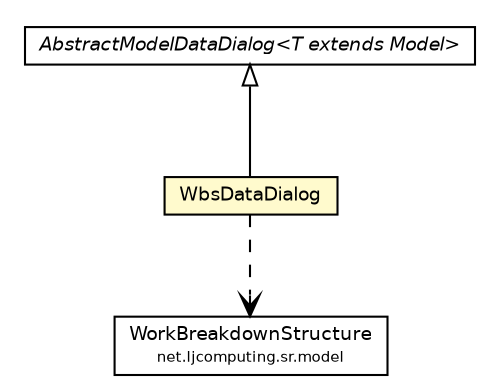 #!/usr/local/bin/dot
#
# Class diagram 
# Generated by UMLGraph version R5_6 (http://www.umlgraph.org/)
#

digraph G {
	edge [fontname="Helvetica",fontsize=10,labelfontname="Helvetica",labelfontsize=10];
	node [fontname="Helvetica",fontsize=10,shape=plaintext];
	nodesep=0.25;
	ranksep=0.5;
	// net.ljcomputing.sr.fx.dialog.impl.WbsDataDialog
	c1423 [label=<<table title="net.ljcomputing.sr.fx.dialog.impl.WbsDataDialog" border="0" cellborder="1" cellspacing="0" cellpadding="2" port="p" bgcolor="lemonChiffon" href="./WbsDataDialog.html">
		<tr><td><table border="0" cellspacing="0" cellpadding="1">
<tr><td align="center" balign="center"> WbsDataDialog </td></tr>
		</table></td></tr>
		</table>>, URL="./WbsDataDialog.html", fontname="Helvetica", fontcolor="black", fontsize=9.0];
	// net.ljcomputing.sr.fx.dialog.impl.AbstractModelDataDialog<T extends net.ljcomputing.model.Model>
	c1425 [label=<<table title="net.ljcomputing.sr.fx.dialog.impl.AbstractModelDataDialog" border="0" cellborder="1" cellspacing="0" cellpadding="2" port="p" href="./AbstractModelDataDialog.html">
		<tr><td><table border="0" cellspacing="0" cellpadding="1">
<tr><td align="center" balign="center"><font face="Helvetica-Oblique"> AbstractModelDataDialog&lt;T extends Model&gt; </font></td></tr>
		</table></td></tr>
		</table>>, URL="./AbstractModelDataDialog.html", fontname="Helvetica", fontcolor="black", fontsize=9.0];
	//net.ljcomputing.sr.fx.dialog.impl.WbsDataDialog extends net.ljcomputing.sr.fx.dialog.impl.AbstractModelDataDialog<net.ljcomputing.sr.model.WorkBreakdownStructure>
	c1425:p -> c1423:p [dir=back,arrowtail=empty];
	// net.ljcomputing.sr.fx.dialog.impl.WbsDataDialog DEPEND net.ljcomputing.sr.model.WorkBreakdownStructure
	c1423:p -> c1446:p [taillabel="", label="", headlabel="", fontname="Helvetica", fontcolor="black", fontsize=10.0, color="black", arrowhead=open, style=dashed];
	// net.ljcomputing.sr.model.WorkBreakdownStructure
	c1446 [label=<<table title="net.ljcomputing.sr.model.WorkBreakdownStructure" border="0" cellborder="1" cellspacing="0" cellpadding="2" port="p">
		<tr><td><table border="0" cellspacing="0" cellpadding="1">
<tr><td align="center" balign="center"> WorkBreakdownStructure </td></tr>
<tr><td align="center" balign="center"><font point-size="7.0"> net.ljcomputing.sr.model </font></td></tr>
		</table></td></tr>
		</table>>, URL="null", fontname="Helvetica", fontcolor="black", fontsize=9.0];
}

